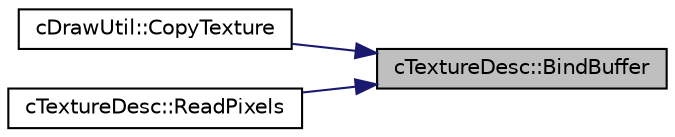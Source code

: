 digraph "cTextureDesc::BindBuffer"
{
 // LATEX_PDF_SIZE
  edge [fontname="Helvetica",fontsize="10",labelfontname="Helvetica",labelfontsize="10"];
  node [fontname="Helvetica",fontsize="10",shape=record];
  rankdir="RL";
  Node1 [label="cTextureDesc::BindBuffer",height=0.2,width=0.4,color="black", fillcolor="grey75", style="filled", fontcolor="black",tooltip=" "];
  Node1 -> Node2 [dir="back",color="midnightblue",fontsize="10",style="solid",fontname="Helvetica"];
  Node2 [label="cDrawUtil::CopyTexture",height=0.2,width=0.4,color="black", fillcolor="white", style="filled",URL="$classc_draw_util.html#a427c87a813060e116288be62da120720",tooltip=" "];
  Node1 -> Node3 [dir="back",color="midnightblue",fontsize="10",style="solid",fontname="Helvetica"];
  Node3 [label="cTextureDesc::ReadPixels",height=0.2,width=0.4,color="black", fillcolor="white", style="filled",URL="$classc_texture_desc.html#a89928d8b7219db400bc5a0b2e9453842",tooltip=" "];
}
